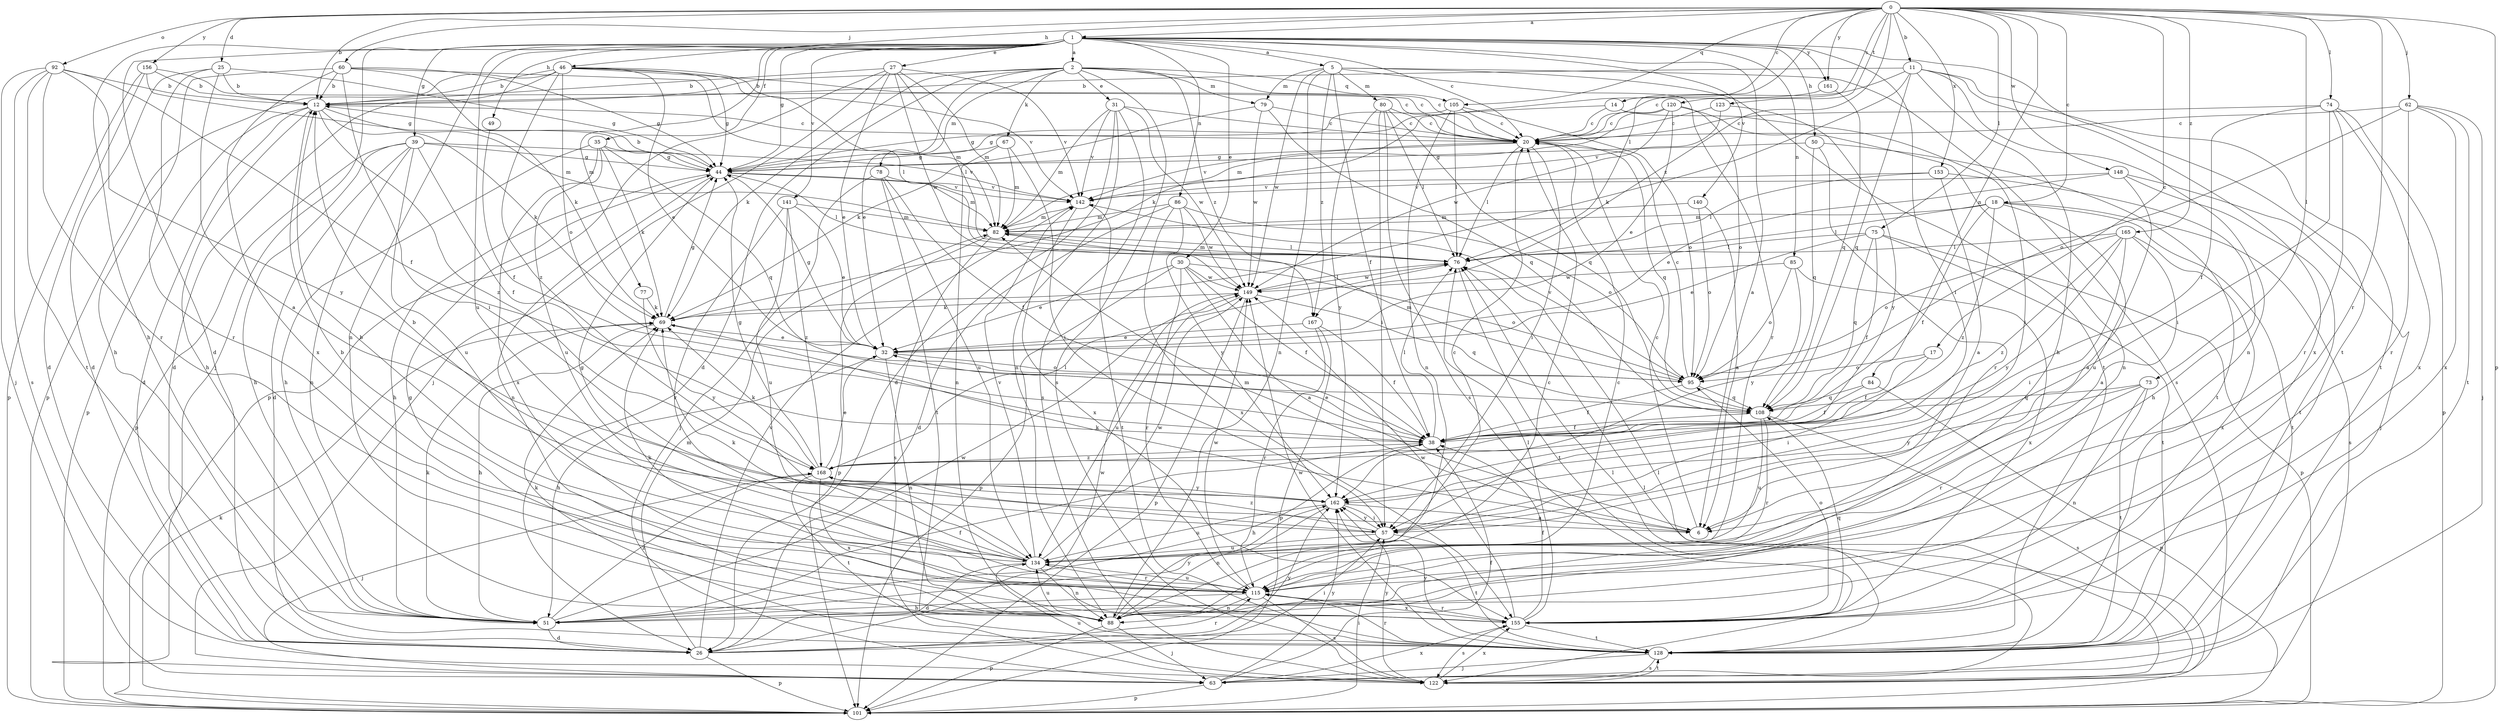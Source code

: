strict digraph  {
0;
1;
2;
5;
6;
11;
12;
14;
17;
18;
20;
25;
26;
27;
30;
31;
32;
35;
38;
39;
44;
46;
49;
50;
51;
57;
60;
62;
63;
67;
69;
73;
74;
75;
76;
77;
78;
79;
80;
82;
84;
85;
86;
88;
92;
95;
101;
105;
108;
115;
120;
122;
123;
128;
134;
140;
141;
142;
148;
149;
153;
155;
156;
161;
162;
165;
167;
168;
0 -> 1  [label=a];
0 -> 11  [label=b];
0 -> 12  [label=b];
0 -> 14  [label=c];
0 -> 17  [label=c];
0 -> 18  [label=c];
0 -> 25  [label=d];
0 -> 46  [label=h];
0 -> 60  [label=j];
0 -> 62  [label=j];
0 -> 73  [label=l];
0 -> 74  [label=l];
0 -> 75  [label=l];
0 -> 76  [label=l];
0 -> 84  [label=n];
0 -> 92  [label=o];
0 -> 101  [label=p];
0 -> 105  [label=q];
0 -> 115  [label=r];
0 -> 120  [label=s];
0 -> 123  [label=t];
0 -> 148  [label=w];
0 -> 153  [label=x];
0 -> 156  [label=y];
0 -> 161  [label=y];
0 -> 165  [label=z];
0 -> 167  [label=z];
1 -> 2  [label=a];
1 -> 5  [label=a];
1 -> 6  [label=a];
1 -> 20  [label=c];
1 -> 26  [label=d];
1 -> 27  [label=e];
1 -> 30  [label=e];
1 -> 35  [label=f];
1 -> 39  [label=g];
1 -> 44  [label=g];
1 -> 49  [label=h];
1 -> 50  [label=h];
1 -> 51  [label=h];
1 -> 57  [label=i];
1 -> 63  [label=j];
1 -> 77  [label=m];
1 -> 85  [label=n];
1 -> 86  [label=n];
1 -> 88  [label=n];
1 -> 128  [label=t];
1 -> 134  [label=u];
1 -> 140  [label=v];
1 -> 141  [label=v];
1 -> 161  [label=y];
2 -> 12  [label=b];
2 -> 20  [label=c];
2 -> 26  [label=d];
2 -> 31  [label=e];
2 -> 32  [label=e];
2 -> 67  [label=k];
2 -> 69  [label=k];
2 -> 78  [label=m];
2 -> 79  [label=m];
2 -> 105  [label=q];
2 -> 122  [label=s];
2 -> 167  [label=z];
5 -> 38  [label=f];
5 -> 79  [label=m];
5 -> 80  [label=m];
5 -> 88  [label=n];
5 -> 115  [label=r];
5 -> 122  [label=s];
5 -> 128  [label=t];
5 -> 149  [label=w];
5 -> 167  [label=z];
6 -> 20  [label=c];
6 -> 69  [label=k];
6 -> 82  [label=m];
11 -> 12  [label=b];
11 -> 20  [label=c];
11 -> 51  [label=h];
11 -> 69  [label=k];
11 -> 88  [label=n];
11 -> 108  [label=q];
11 -> 128  [label=t];
11 -> 155  [label=x];
12 -> 20  [label=c];
12 -> 26  [label=d];
12 -> 51  [label=h];
12 -> 69  [label=k];
12 -> 82  [label=m];
12 -> 101  [label=p];
12 -> 168  [label=z];
14 -> 20  [label=c];
14 -> 44  [label=g];
14 -> 57  [label=i];
17 -> 38  [label=f];
17 -> 57  [label=i];
17 -> 95  [label=o];
18 -> 6  [label=a];
18 -> 38  [label=f];
18 -> 76  [label=l];
18 -> 82  [label=m];
18 -> 122  [label=s];
18 -> 128  [label=t];
18 -> 168  [label=z];
20 -> 44  [label=g];
20 -> 57  [label=i];
20 -> 76  [label=l];
20 -> 108  [label=q];
20 -> 142  [label=v];
25 -> 6  [label=a];
25 -> 12  [label=b];
25 -> 26  [label=d];
25 -> 44  [label=g];
25 -> 115  [label=r];
26 -> 57  [label=i];
26 -> 82  [label=m];
26 -> 101  [label=p];
26 -> 115  [label=r];
26 -> 142  [label=v];
26 -> 149  [label=w];
26 -> 162  [label=y];
27 -> 12  [label=b];
27 -> 32  [label=e];
27 -> 63  [label=j];
27 -> 76  [label=l];
27 -> 82  [label=m];
27 -> 101  [label=p];
27 -> 142  [label=v];
27 -> 149  [label=w];
30 -> 6  [label=a];
30 -> 32  [label=e];
30 -> 38  [label=f];
30 -> 95  [label=o];
30 -> 101  [label=p];
30 -> 115  [label=r];
30 -> 149  [label=w];
31 -> 20  [label=c];
31 -> 26  [label=d];
31 -> 82  [label=m];
31 -> 88  [label=n];
31 -> 122  [label=s];
31 -> 142  [label=v];
31 -> 149  [label=w];
32 -> 44  [label=g];
32 -> 51  [label=h];
32 -> 88  [label=n];
32 -> 95  [label=o];
35 -> 44  [label=g];
35 -> 51  [label=h];
35 -> 69  [label=k];
35 -> 108  [label=q];
35 -> 134  [label=u];
35 -> 155  [label=x];
38 -> 32  [label=e];
38 -> 51  [label=h];
38 -> 76  [label=l];
38 -> 168  [label=z];
39 -> 26  [label=d];
39 -> 38  [label=f];
39 -> 44  [label=g];
39 -> 51  [label=h];
39 -> 88  [label=n];
39 -> 101  [label=p];
39 -> 134  [label=u];
39 -> 142  [label=v];
44 -> 12  [label=b];
44 -> 51  [label=h];
44 -> 76  [label=l];
44 -> 82  [label=m];
44 -> 88  [label=n];
44 -> 142  [label=v];
46 -> 12  [label=b];
46 -> 20  [label=c];
46 -> 26  [label=d];
46 -> 32  [label=e];
46 -> 44  [label=g];
46 -> 76  [label=l];
46 -> 95  [label=o];
46 -> 101  [label=p];
46 -> 142  [label=v];
46 -> 168  [label=z];
49 -> 38  [label=f];
50 -> 44  [label=g];
50 -> 108  [label=q];
50 -> 115  [label=r];
50 -> 128  [label=t];
51 -> 20  [label=c];
51 -> 26  [label=d];
51 -> 38  [label=f];
51 -> 69  [label=k];
51 -> 149  [label=w];
51 -> 168  [label=z];
57 -> 12  [label=b];
57 -> 128  [label=t];
57 -> 134  [label=u];
57 -> 162  [label=y];
57 -> 168  [label=z];
60 -> 12  [label=b];
60 -> 44  [label=g];
60 -> 51  [label=h];
60 -> 57  [label=i];
60 -> 69  [label=k];
60 -> 82  [label=m];
60 -> 155  [label=x];
62 -> 20  [label=c];
62 -> 63  [label=j];
62 -> 95  [label=o];
62 -> 115  [label=r];
62 -> 128  [label=t];
62 -> 155  [label=x];
63 -> 38  [label=f];
63 -> 76  [label=l];
63 -> 101  [label=p];
63 -> 155  [label=x];
63 -> 162  [label=y];
67 -> 44  [label=g];
67 -> 57  [label=i];
67 -> 82  [label=m];
67 -> 88  [label=n];
69 -> 32  [label=e];
69 -> 44  [label=g];
69 -> 51  [label=h];
73 -> 88  [label=n];
73 -> 108  [label=q];
73 -> 115  [label=r];
73 -> 128  [label=t];
73 -> 162  [label=y];
74 -> 20  [label=c];
74 -> 38  [label=f];
74 -> 57  [label=i];
74 -> 101  [label=p];
74 -> 115  [label=r];
74 -> 155  [label=x];
75 -> 32  [label=e];
75 -> 38  [label=f];
75 -> 76  [label=l];
75 -> 101  [label=p];
75 -> 108  [label=q];
75 -> 128  [label=t];
76 -> 82  [label=m];
76 -> 128  [label=t];
76 -> 149  [label=w];
77 -> 69  [label=k];
77 -> 162  [label=y];
78 -> 38  [label=f];
78 -> 63  [label=j];
78 -> 128  [label=t];
78 -> 134  [label=u];
78 -> 142  [label=v];
79 -> 20  [label=c];
79 -> 69  [label=k];
79 -> 108  [label=q];
79 -> 149  [label=w];
80 -> 20  [label=c];
80 -> 57  [label=i];
80 -> 76  [label=l];
80 -> 108  [label=q];
80 -> 122  [label=s];
80 -> 162  [label=y];
82 -> 76  [label=l];
82 -> 101  [label=p];
82 -> 122  [label=s];
84 -> 38  [label=f];
84 -> 101  [label=p];
84 -> 108  [label=q];
85 -> 95  [label=o];
85 -> 149  [label=w];
85 -> 155  [label=x];
85 -> 162  [label=y];
86 -> 26  [label=d];
86 -> 82  [label=m];
86 -> 95  [label=o];
86 -> 149  [label=w];
86 -> 155  [label=x];
86 -> 162  [label=y];
88 -> 20  [label=c];
88 -> 44  [label=g];
88 -> 63  [label=j];
88 -> 101  [label=p];
88 -> 134  [label=u];
88 -> 162  [label=y];
92 -> 12  [label=b];
92 -> 38  [label=f];
92 -> 63  [label=j];
92 -> 115  [label=r];
92 -> 122  [label=s];
92 -> 128  [label=t];
92 -> 162  [label=y];
95 -> 20  [label=c];
95 -> 38  [label=f];
95 -> 82  [label=m];
95 -> 108  [label=q];
95 -> 142  [label=v];
101 -> 57  [label=i];
101 -> 69  [label=k];
101 -> 76  [label=l];
105 -> 20  [label=c];
105 -> 44  [label=g];
105 -> 76  [label=l];
105 -> 88  [label=n];
105 -> 95  [label=o];
108 -> 38  [label=f];
108 -> 115  [label=r];
108 -> 122  [label=s];
108 -> 134  [label=u];
115 -> 12  [label=b];
115 -> 51  [label=h];
115 -> 69  [label=k];
115 -> 88  [label=n];
115 -> 122  [label=s];
115 -> 134  [label=u];
115 -> 149  [label=w];
115 -> 155  [label=x];
120 -> 20  [label=c];
120 -> 32  [label=e];
120 -> 82  [label=m];
120 -> 88  [label=n];
120 -> 95  [label=o];
120 -> 149  [label=w];
122 -> 76  [label=l];
122 -> 128  [label=t];
122 -> 134  [label=u];
122 -> 155  [label=x];
122 -> 162  [label=y];
123 -> 20  [label=c];
123 -> 142  [label=v];
123 -> 162  [label=y];
128 -> 63  [label=j];
128 -> 69  [label=k];
128 -> 115  [label=r];
128 -> 122  [label=s];
128 -> 149  [label=w];
128 -> 162  [label=y];
134 -> 12  [label=b];
134 -> 20  [label=c];
134 -> 26  [label=d];
134 -> 44  [label=g];
134 -> 69  [label=k];
134 -> 88  [label=n];
134 -> 115  [label=r];
134 -> 142  [label=v];
134 -> 149  [label=w];
140 -> 6  [label=a];
140 -> 82  [label=m];
140 -> 95  [label=o];
141 -> 32  [label=e];
141 -> 82  [label=m];
141 -> 115  [label=r];
141 -> 134  [label=u];
141 -> 168  [label=z];
142 -> 82  [label=m];
142 -> 128  [label=t];
142 -> 155  [label=x];
148 -> 32  [label=e];
148 -> 63  [label=j];
148 -> 128  [label=t];
148 -> 134  [label=u];
148 -> 142  [label=v];
149 -> 69  [label=k];
149 -> 76  [label=l];
149 -> 101  [label=p];
149 -> 108  [label=q];
149 -> 134  [label=u];
153 -> 6  [label=a];
153 -> 51  [label=h];
153 -> 76  [label=l];
153 -> 142  [label=v];
155 -> 38  [label=f];
155 -> 76  [label=l];
155 -> 95  [label=o];
155 -> 108  [label=q];
155 -> 115  [label=r];
155 -> 122  [label=s];
155 -> 128  [label=t];
155 -> 149  [label=w];
156 -> 12  [label=b];
156 -> 20  [label=c];
156 -> 26  [label=d];
156 -> 44  [label=g];
156 -> 101  [label=p];
161 -> 69  [label=k];
161 -> 108  [label=q];
162 -> 6  [label=a];
162 -> 57  [label=i];
162 -> 88  [label=n];
162 -> 134  [label=u];
165 -> 6  [label=a];
165 -> 57  [label=i];
165 -> 76  [label=l];
165 -> 95  [label=o];
165 -> 155  [label=x];
165 -> 162  [label=y];
165 -> 168  [label=z];
167 -> 32  [label=e];
167 -> 38  [label=f];
167 -> 101  [label=p];
167 -> 115  [label=r];
168 -> 32  [label=e];
168 -> 44  [label=g];
168 -> 63  [label=j];
168 -> 69  [label=k];
168 -> 76  [label=l];
168 -> 128  [label=t];
168 -> 155  [label=x];
168 -> 162  [label=y];
}
